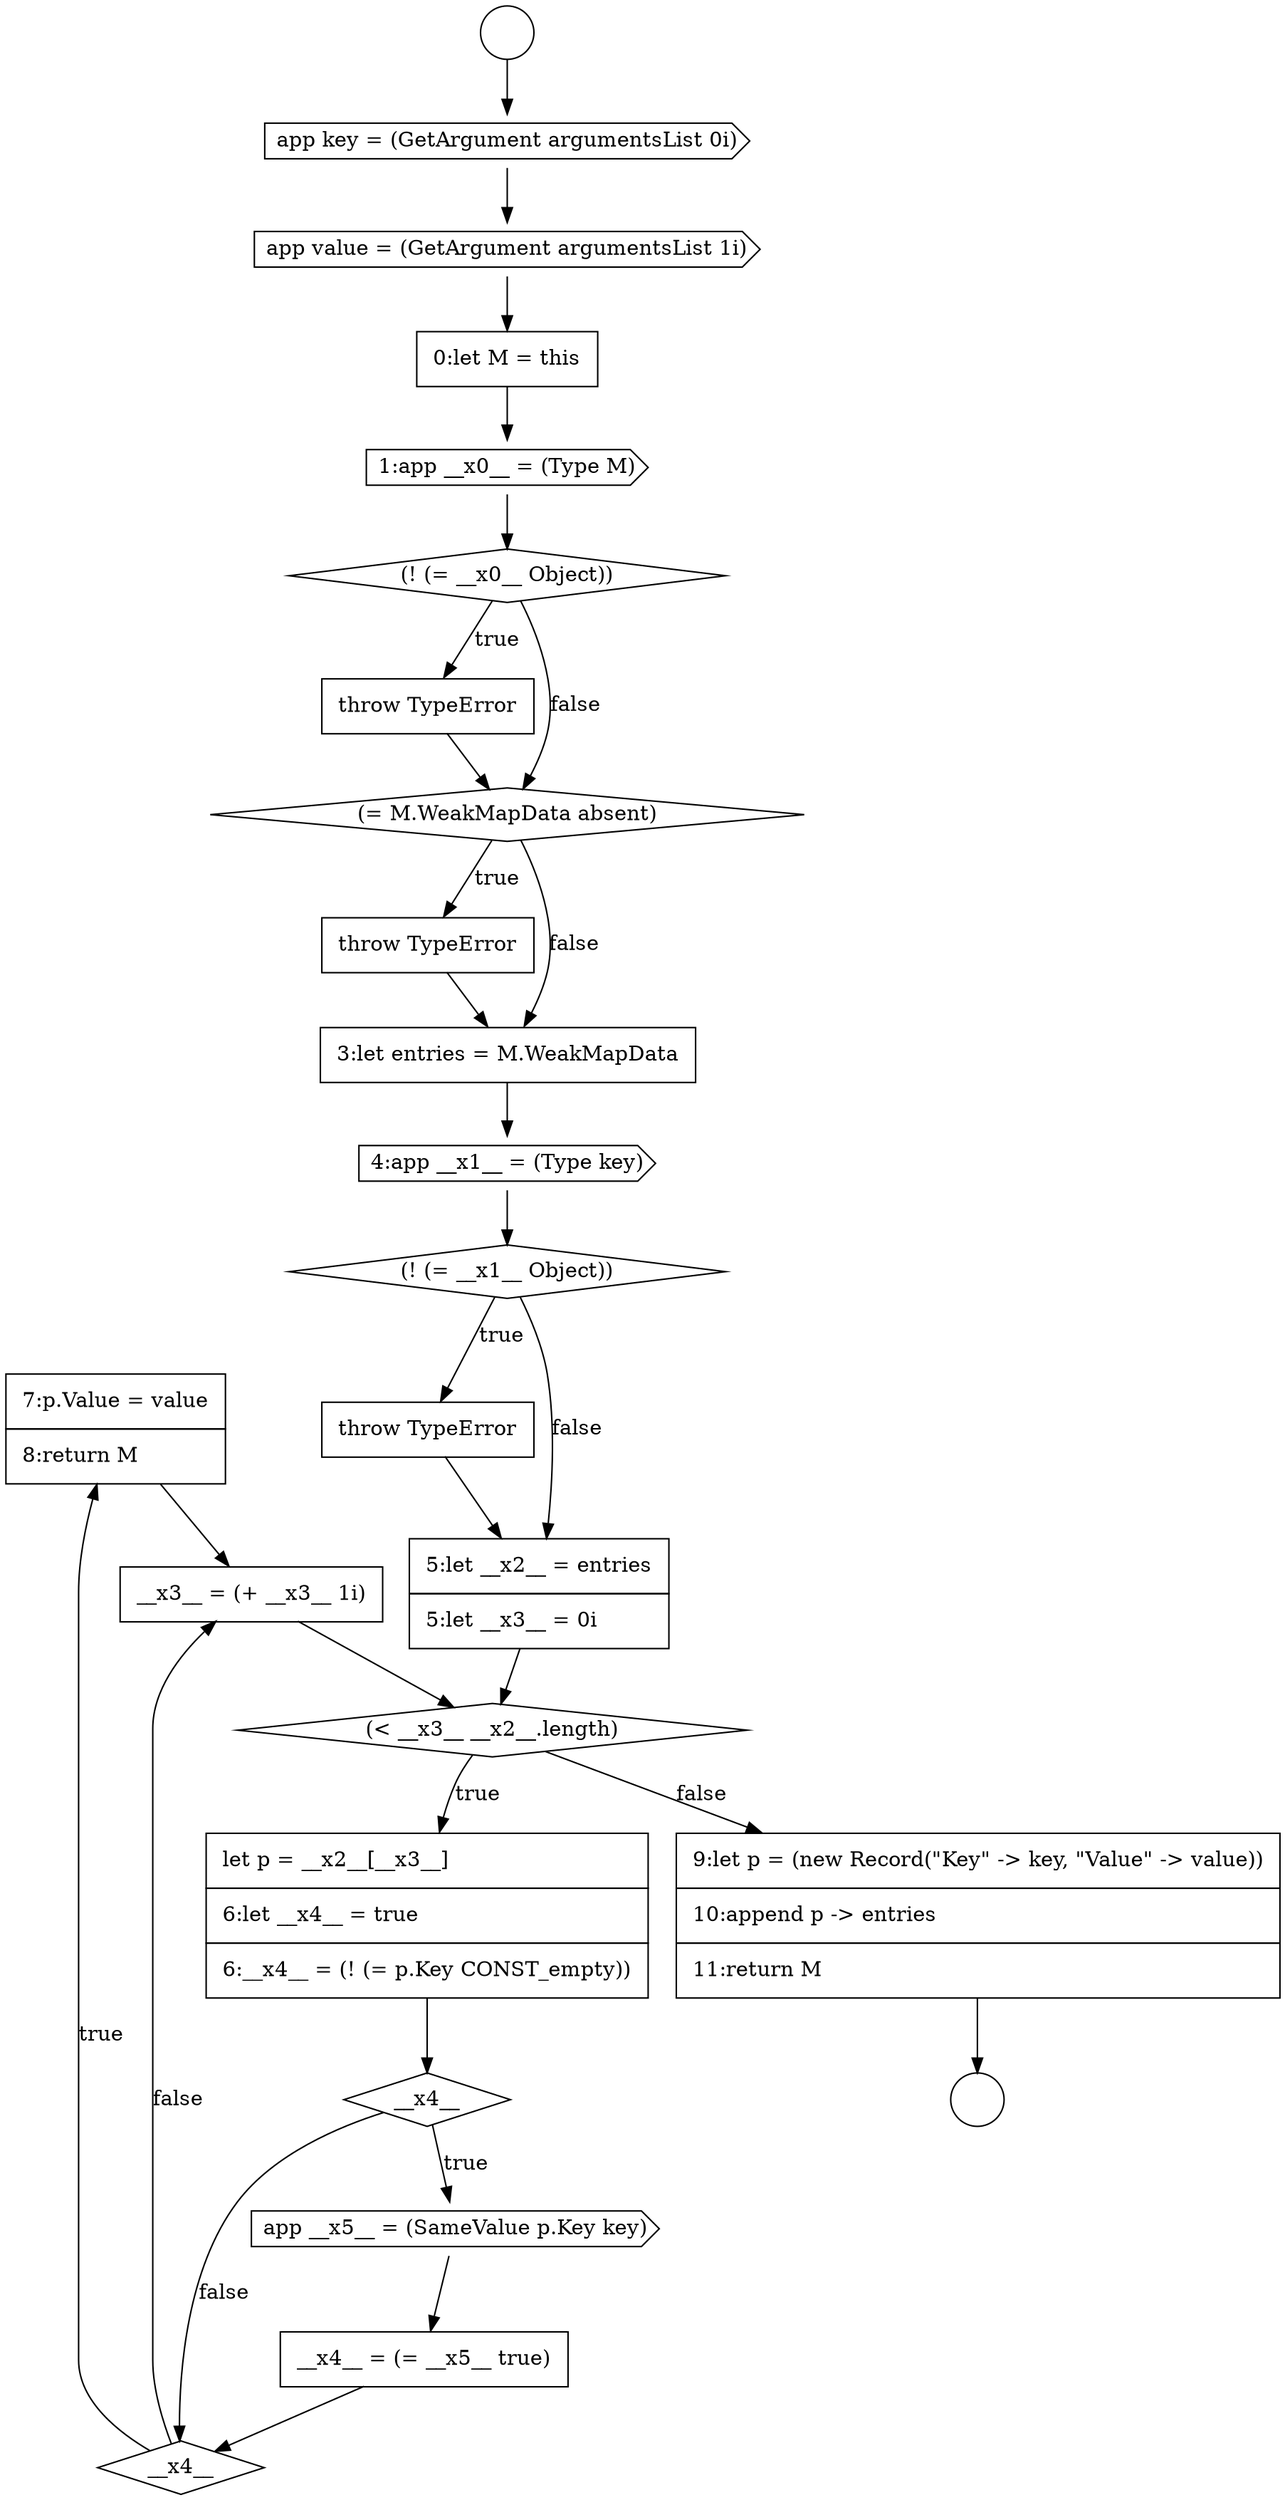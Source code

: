 digraph {
  node15303 [shape=none, margin=0, label=<<font color="black">
    <table border="0" cellborder="1" cellspacing="0" cellpadding="10">
      <tr><td align="left">7:p.Value = value</td></tr>
      <tr><td align="left">8:return M</td></tr>
    </table>
  </font>> color="black" fillcolor="white" style=filled]
  node15293 [shape=cds, label=<<font color="black">4:app __x1__ = (Type key)</font>> color="black" fillcolor="white" style=filled]
  node15295 [shape=none, margin=0, label=<<font color="black">
    <table border="0" cellborder="1" cellspacing="0" cellpadding="10">
      <tr><td align="left">throw TypeError</td></tr>
    </table>
  </font>> color="black" fillcolor="white" style=filled]
  node15286 [shape=none, margin=0, label=<<font color="black">
    <table border="0" cellborder="1" cellspacing="0" cellpadding="10">
      <tr><td align="left">0:let M = this</td></tr>
    </table>
  </font>> color="black" fillcolor="white" style=filled]
  node15289 [shape=none, margin=0, label=<<font color="black">
    <table border="0" cellborder="1" cellspacing="0" cellpadding="10">
      <tr><td align="left">throw TypeError</td></tr>
    </table>
  </font>> color="black" fillcolor="white" style=filled]
  node15298 [shape=none, margin=0, label=<<font color="black">
    <table border="0" cellborder="1" cellspacing="0" cellpadding="10">
      <tr><td align="left">let p = __x2__[__x3__]</td></tr>
      <tr><td align="left">6:let __x4__ = true</td></tr>
      <tr><td align="left">6:__x4__ = (! (= p.Key CONST_empty))</td></tr>
    </table>
  </font>> color="black" fillcolor="white" style=filled]
  node15296 [shape=none, margin=0, label=<<font color="black">
    <table border="0" cellborder="1" cellspacing="0" cellpadding="10">
      <tr><td align="left">5:let __x2__ = entries</td></tr>
      <tr><td align="left">5:let __x3__ = 0i</td></tr>
    </table>
  </font>> color="black" fillcolor="white" style=filled]
  node15302 [shape=diamond, label=<<font color="black">__x4__</font>> color="black" fillcolor="white" style=filled]
  node15285 [shape=cds, label=<<font color="black">app value = (GetArgument argumentsList 1i)</font>> color="black" fillcolor="white" style=filled]
  node15290 [shape=diamond, label=<<font color="black">(= M.WeakMapData absent)</font>> color="black" fillcolor="white" style=filled]
  node15284 [shape=cds, label=<<font color="black">app key = (GetArgument argumentsList 0i)</font>> color="black" fillcolor="white" style=filled]
  node15297 [shape=diamond, label=<<font color="black">(&lt; __x3__ __x2__.length)</font>> color="black" fillcolor="white" style=filled]
  node15291 [shape=none, margin=0, label=<<font color="black">
    <table border="0" cellborder="1" cellspacing="0" cellpadding="10">
      <tr><td align="left">throw TypeError</td></tr>
    </table>
  </font>> color="black" fillcolor="white" style=filled]
  node15301 [shape=none, margin=0, label=<<font color="black">
    <table border="0" cellborder="1" cellspacing="0" cellpadding="10">
      <tr><td align="left">__x4__ = (= __x5__ true)</td></tr>
    </table>
  </font>> color="black" fillcolor="white" style=filled]
  node15288 [shape=diamond, label=<<font color="black">(! (= __x0__ Object))</font>> color="black" fillcolor="white" style=filled]
  node15294 [shape=diamond, label=<<font color="black">(! (= __x1__ Object))</font>> color="black" fillcolor="white" style=filled]
  node15300 [shape=cds, label=<<font color="black">app __x5__ = (SameValue p.Key key)</font>> color="black" fillcolor="white" style=filled]
  node15292 [shape=none, margin=0, label=<<font color="black">
    <table border="0" cellborder="1" cellspacing="0" cellpadding="10">
      <tr><td align="left">3:let entries = M.WeakMapData</td></tr>
    </table>
  </font>> color="black" fillcolor="white" style=filled]
  node15287 [shape=cds, label=<<font color="black">1:app __x0__ = (Type M)</font>> color="black" fillcolor="white" style=filled]
  node15305 [shape=none, margin=0, label=<<font color="black">
    <table border="0" cellborder="1" cellspacing="0" cellpadding="10">
      <tr><td align="left">9:let p = (new Record(&quot;Key&quot; -&gt; key, &quot;Value&quot; -&gt; value))</td></tr>
      <tr><td align="left">10:append p -&gt; entries</td></tr>
      <tr><td align="left">11:return M</td></tr>
    </table>
  </font>> color="black" fillcolor="white" style=filled]
  node15282 [shape=circle label=" " color="black" fillcolor="white" style=filled]
  node15299 [shape=diamond, label=<<font color="black">__x4__</font>> color="black" fillcolor="white" style=filled]
  node15304 [shape=none, margin=0, label=<<font color="black">
    <table border="0" cellborder="1" cellspacing="0" cellpadding="10">
      <tr><td align="left">__x3__ = (+ __x3__ 1i)</td></tr>
    </table>
  </font>> color="black" fillcolor="white" style=filled]
  node15283 [shape=circle label=" " color="black" fillcolor="white" style=filled]
  node15286 -> node15287 [ color="black"]
  node15294 -> node15295 [label=<<font color="black">true</font>> color="black"]
  node15294 -> node15296 [label=<<font color="black">false</font>> color="black"]
  node15297 -> node15298 [label=<<font color="black">true</font>> color="black"]
  node15297 -> node15305 [label=<<font color="black">false</font>> color="black"]
  node15285 -> node15286 [ color="black"]
  node15299 -> node15300 [label=<<font color="black">true</font>> color="black"]
  node15299 -> node15302 [label=<<font color="black">false</font>> color="black"]
  node15304 -> node15297 [ color="black"]
  node15305 -> node15283 [ color="black"]
  node15298 -> node15299 [ color="black"]
  node15290 -> node15291 [label=<<font color="black">true</font>> color="black"]
  node15290 -> node15292 [label=<<font color="black">false</font>> color="black"]
  node15296 -> node15297 [ color="black"]
  node15302 -> node15303 [label=<<font color="black">true</font>> color="black"]
  node15302 -> node15304 [label=<<font color="black">false</font>> color="black"]
  node15289 -> node15290 [ color="black"]
  node15295 -> node15296 [ color="black"]
  node15288 -> node15289 [label=<<font color="black">true</font>> color="black"]
  node15288 -> node15290 [label=<<font color="black">false</font>> color="black"]
  node15300 -> node15301 [ color="black"]
  node15291 -> node15292 [ color="black"]
  node15284 -> node15285 [ color="black"]
  node15292 -> node15293 [ color="black"]
  node15303 -> node15304 [ color="black"]
  node15282 -> node15284 [ color="black"]
  node15301 -> node15302 [ color="black"]
  node15293 -> node15294 [ color="black"]
  node15287 -> node15288 [ color="black"]
}
